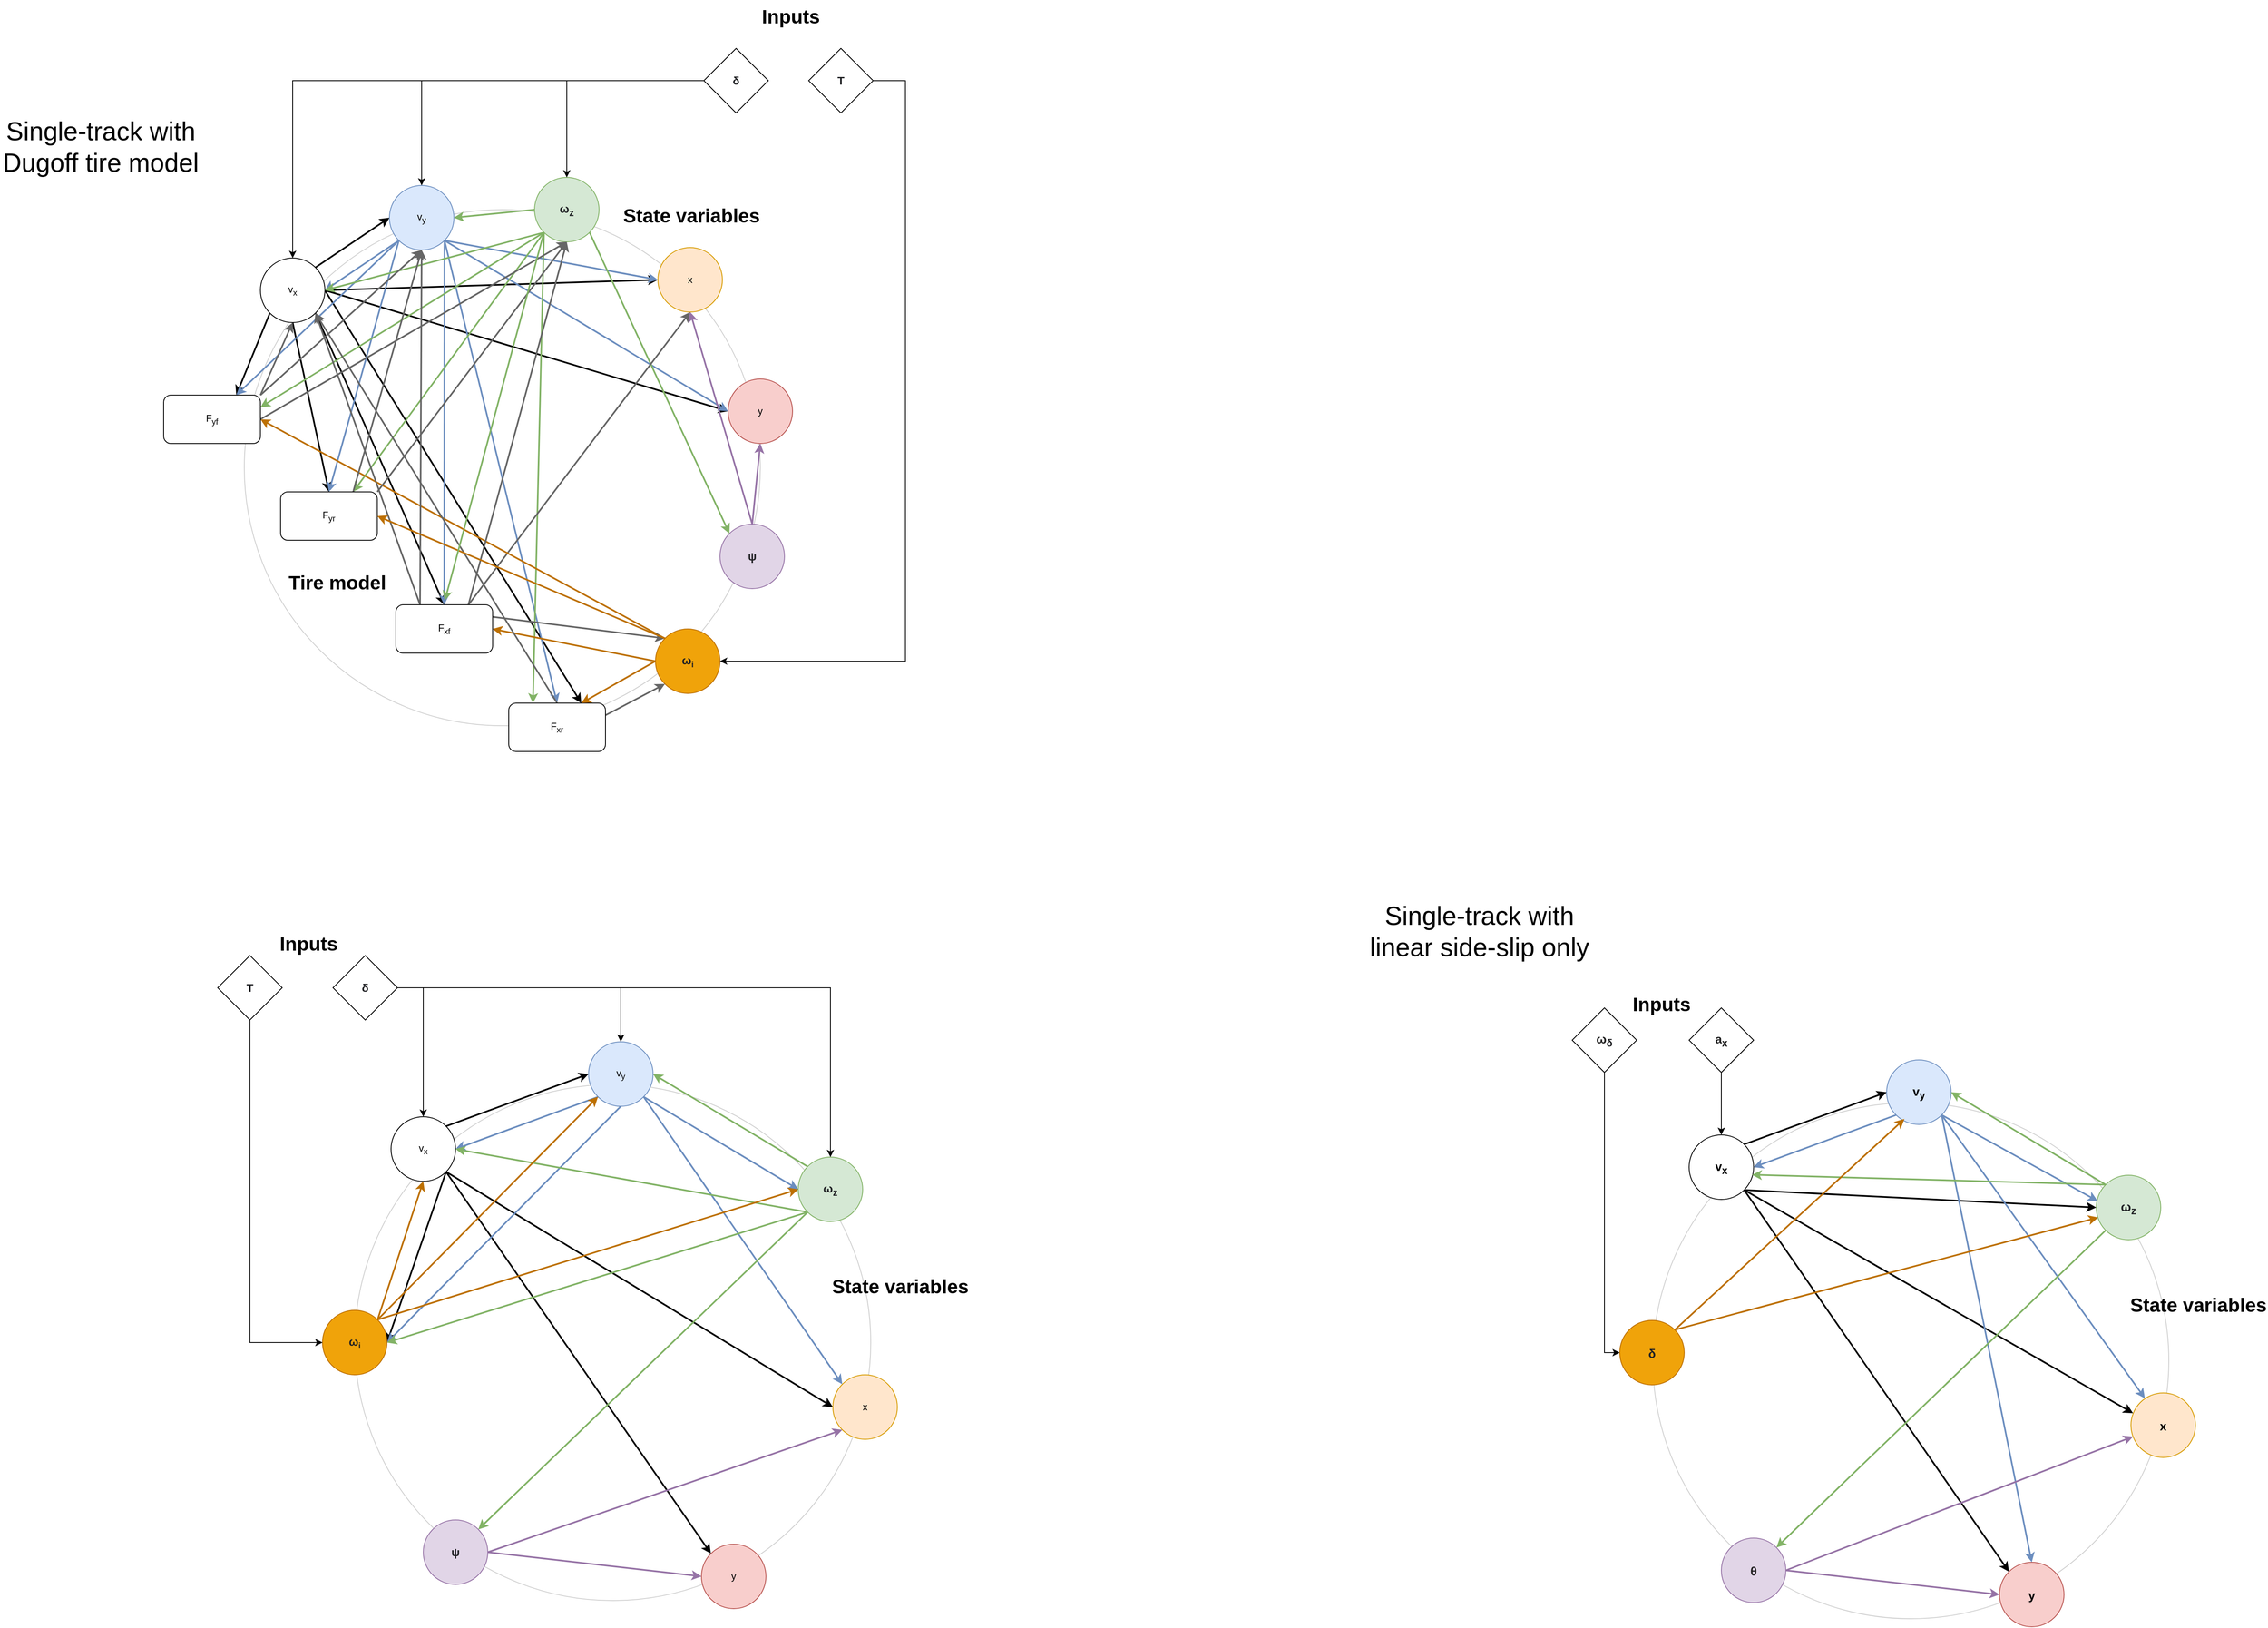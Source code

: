 <mxfile version="24.7.16">
  <diagram name="Page-1" id="SmEjt208AcDkstMQmcB7">
    <mxGraphModel dx="1517" dy="367" grid="1" gridSize="10" guides="1" tooltips="1" connect="1" arrows="1" fold="1" page="1" pageScale="1" pageWidth="850" pageHeight="1100" background="none" math="0" shadow="0">
      <root>
        <mxCell id="0" />
        <mxCell id="1" parent="0" />
        <mxCell id="HytQxSOj0bPGNF87cGjF-27" value="" style="ellipse;whiteSpace=wrap;html=1;aspect=fixed;fillColor=none;fontColor=#333333;strokeColor=#CFCFCF;" parent="1" vertex="1">
          <mxGeometry x="-290" y="1405" width="640" height="640" as="geometry" />
        </mxCell>
        <mxCell id="HytQxSOj0bPGNF87cGjF-8" value="" style="ellipse;whiteSpace=wrap;html=1;aspect=fixed;fillColor=none;fontColor=#333333;strokeColor=#CFCFCF;" parent="1" vertex="1">
          <mxGeometry x="-427" y="320" width="640" height="640" as="geometry" />
        </mxCell>
        <mxCell id="tkGNuH9_Lau4I1jgLS7q-32" style="rounded=0;orthogonalLoop=1;jettySize=auto;html=1;exitX=1;exitY=1;exitDx=0;exitDy=0;entryX=0.5;entryY=0;entryDx=0;entryDy=0;strokeWidth=2;" parent="1" source="tkGNuH9_Lau4I1jgLS7q-1" target="tkGNuH9_Lau4I1jgLS7q-16" edge="1">
          <mxGeometry relative="1" as="geometry" />
        </mxCell>
        <mxCell id="tkGNuH9_Lau4I1jgLS7q-49" style="rounded=0;orthogonalLoop=1;jettySize=auto;html=1;exitX=1;exitY=0.5;exitDx=0;exitDy=0;entryX=0;entryY=0.5;entryDx=0;entryDy=0;strokeWidth=2;" parent="1" source="tkGNuH9_Lau4I1jgLS7q-1" target="tkGNuH9_Lau4I1jgLS7q-5" edge="1">
          <mxGeometry relative="1" as="geometry" />
        </mxCell>
        <mxCell id="tkGNuH9_Lau4I1jgLS7q-50" style="rounded=0;orthogonalLoop=1;jettySize=auto;html=1;exitX=1;exitY=0.5;exitDx=0;exitDy=0;entryX=0;entryY=0.5;entryDx=0;entryDy=0;strokeWidth=2;" parent="1" source="tkGNuH9_Lau4I1jgLS7q-1" target="tkGNuH9_Lau4I1jgLS7q-6" edge="1">
          <mxGeometry relative="1" as="geometry" />
        </mxCell>
        <mxCell id="Su9ZDZ7riIdTWJkM_boM-3" style="rounded=0;orthogonalLoop=1;jettySize=auto;html=1;exitX=1;exitY=0;exitDx=0;exitDy=0;entryX=0;entryY=0.5;entryDx=0;entryDy=0;strokeWidth=2;" parent="1" source="tkGNuH9_Lau4I1jgLS7q-1" target="tkGNuH9_Lau4I1jgLS7q-2" edge="1">
          <mxGeometry relative="1" as="geometry" />
        </mxCell>
        <mxCell id="HytQxSOj0bPGNF87cGjF-17" style="rounded=0;orthogonalLoop=1;jettySize=auto;html=1;exitX=0;exitY=1;exitDx=0;exitDy=0;entryX=0.75;entryY=0;entryDx=0;entryDy=0;strokeWidth=2;" parent="1" source="tkGNuH9_Lau4I1jgLS7q-1" target="tkGNuH9_Lau4I1jgLS7q-19" edge="1">
          <mxGeometry relative="1" as="geometry" />
        </mxCell>
        <mxCell id="HytQxSOj0bPGNF87cGjF-18" style="rounded=0;orthogonalLoop=1;jettySize=auto;html=1;exitX=0.5;exitY=1;exitDx=0;exitDy=0;entryX=0.5;entryY=0;entryDx=0;entryDy=0;strokeWidth=2;" parent="1" source="tkGNuH9_Lau4I1jgLS7q-1" target="tkGNuH9_Lau4I1jgLS7q-17" edge="1">
          <mxGeometry relative="1" as="geometry" />
        </mxCell>
        <mxCell id="HytQxSOj0bPGNF87cGjF-19" style="rounded=0;orthogonalLoop=1;jettySize=auto;html=1;exitX=1;exitY=0.5;exitDx=0;exitDy=0;entryX=0.75;entryY=0;entryDx=0;entryDy=0;strokeWidth=2;" parent="1" source="tkGNuH9_Lau4I1jgLS7q-1" target="tkGNuH9_Lau4I1jgLS7q-18" edge="1">
          <mxGeometry relative="1" as="geometry" />
        </mxCell>
        <mxCell id="tkGNuH9_Lau4I1jgLS7q-1" value="v&lt;sub&gt;x&lt;/sub&gt;" style="ellipse;whiteSpace=wrap;html=1;aspect=fixed;strokeWidth=1;" parent="1" vertex="1">
          <mxGeometry x="-407" y="380" width="80" height="80" as="geometry" />
        </mxCell>
        <mxCell id="tkGNuH9_Lau4I1jgLS7q-33" style="rounded=0;orthogonalLoop=1;jettySize=auto;html=1;exitX=1;exitY=1;exitDx=0;exitDy=0;entryX=0.5;entryY=0;entryDx=0;entryDy=0;strokeColor=#6c8ebf;fillColor=#dae8fc;strokeWidth=2;" parent="1" source="tkGNuH9_Lau4I1jgLS7q-2" target="tkGNuH9_Lau4I1jgLS7q-16" edge="1">
          <mxGeometry relative="1" as="geometry" />
        </mxCell>
        <mxCell id="tkGNuH9_Lau4I1jgLS7q-51" style="rounded=0;orthogonalLoop=1;jettySize=auto;html=1;exitX=1;exitY=1;exitDx=0;exitDy=0;entryX=0;entryY=0.5;entryDx=0;entryDy=0;strokeColor=#6c8ebf;fillColor=#dae8fc;strokeWidth=2;" parent="1" source="tkGNuH9_Lau4I1jgLS7q-2" target="tkGNuH9_Lau4I1jgLS7q-5" edge="1">
          <mxGeometry relative="1" as="geometry" />
        </mxCell>
        <mxCell id="Su9ZDZ7riIdTWJkM_boM-2" style="rounded=0;orthogonalLoop=1;jettySize=auto;html=1;exitX=0;exitY=1;exitDx=0;exitDy=0;entryX=1;entryY=0.5;entryDx=0;entryDy=0;strokeColor=#6c8ebf;fillColor=#dae8fc;strokeWidth=2;" parent="1" source="tkGNuH9_Lau4I1jgLS7q-2" target="tkGNuH9_Lau4I1jgLS7q-1" edge="1">
          <mxGeometry relative="1" as="geometry" />
        </mxCell>
        <mxCell id="HytQxSOj0bPGNF87cGjF-13" style="rounded=0;orthogonalLoop=1;jettySize=auto;html=1;exitX=1;exitY=1;exitDx=0;exitDy=0;fillColor=#dae8fc;strokeColor=#6c8ebf;strokeWidth=2;" parent="1" source="tkGNuH9_Lau4I1jgLS7q-2" edge="1">
          <mxGeometry relative="1" as="geometry">
            <mxPoint x="173" y="570" as="targetPoint" />
          </mxGeometry>
        </mxCell>
        <mxCell id="HytQxSOj0bPGNF87cGjF-20" style="rounded=0;orthogonalLoop=1;jettySize=auto;html=1;exitX=0;exitY=1;exitDx=0;exitDy=0;entryX=0.75;entryY=0;entryDx=0;entryDy=0;fillColor=#dae8fc;strokeColor=#6c8ebf;strokeWidth=2;" parent="1" source="tkGNuH9_Lau4I1jgLS7q-2" target="tkGNuH9_Lau4I1jgLS7q-19" edge="1">
          <mxGeometry relative="1" as="geometry" />
        </mxCell>
        <mxCell id="HytQxSOj0bPGNF87cGjF-21" style="rounded=0;orthogonalLoop=1;jettySize=auto;html=1;exitX=0;exitY=1;exitDx=0;exitDy=0;entryX=0.5;entryY=0;entryDx=0;entryDy=0;fillColor=#dae8fc;strokeColor=#6c8ebf;strokeWidth=2;" parent="1" source="tkGNuH9_Lau4I1jgLS7q-2" target="tkGNuH9_Lau4I1jgLS7q-17" edge="1">
          <mxGeometry relative="1" as="geometry" />
        </mxCell>
        <mxCell id="HytQxSOj0bPGNF87cGjF-22" style="rounded=0;orthogonalLoop=1;jettySize=auto;html=1;exitX=1;exitY=1;exitDx=0;exitDy=0;entryX=0.5;entryY=0;entryDx=0;entryDy=0;fillColor=#dae8fc;strokeColor=#6c8ebf;strokeWidth=2;" parent="1" source="tkGNuH9_Lau4I1jgLS7q-2" target="tkGNuH9_Lau4I1jgLS7q-18" edge="1">
          <mxGeometry relative="1" as="geometry" />
        </mxCell>
        <mxCell id="tkGNuH9_Lau4I1jgLS7q-2" value="v&lt;sub&gt;y&lt;/sub&gt;" style="ellipse;whiteSpace=wrap;html=1;aspect=fixed;fillColor=#dae8fc;strokeColor=#6c8ebf;" parent="1" vertex="1">
          <mxGeometry x="-247" y="290" width="80" height="80" as="geometry" />
        </mxCell>
        <mxCell id="tkGNuH9_Lau4I1jgLS7q-46" style="rounded=0;orthogonalLoop=1;jettySize=auto;html=1;exitX=0;exitY=0.5;exitDx=0;exitDy=0;entryX=1;entryY=0.5;entryDx=0;entryDy=0;fillColor=#d5e8d4;strokeColor=#82b366;strokeWidth=2;" parent="1" source="tkGNuH9_Lau4I1jgLS7q-3" target="tkGNuH9_Lau4I1jgLS7q-2" edge="1">
          <mxGeometry relative="1" as="geometry" />
        </mxCell>
        <mxCell id="tkGNuH9_Lau4I1jgLS7q-47" style="rounded=0;orthogonalLoop=1;jettySize=auto;html=1;exitX=0;exitY=1;exitDx=0;exitDy=0;entryX=1;entryY=0.5;entryDx=0;entryDy=0;fillColor=#d5e8d4;strokeColor=#82b366;strokeWidth=2;" parent="1" source="tkGNuH9_Lau4I1jgLS7q-3" target="tkGNuH9_Lau4I1jgLS7q-1" edge="1">
          <mxGeometry relative="1" as="geometry" />
        </mxCell>
        <mxCell id="Su9ZDZ7riIdTWJkM_boM-9" style="rounded=0;orthogonalLoop=1;jettySize=auto;html=1;exitX=1;exitY=1;exitDx=0;exitDy=0;entryX=0;entryY=0;entryDx=0;entryDy=0;fillColor=#d5e8d4;strokeColor=#82b366;strokeWidth=2;" parent="1" source="tkGNuH9_Lau4I1jgLS7q-3" target="tkGNuH9_Lau4I1jgLS7q-4" edge="1">
          <mxGeometry relative="1" as="geometry" />
        </mxCell>
        <mxCell id="HytQxSOj0bPGNF87cGjF-23" style="rounded=0;orthogonalLoop=1;jettySize=auto;html=1;exitX=0;exitY=1;exitDx=0;exitDy=0;entryX=1;entryY=0.25;entryDx=0;entryDy=0;fillColor=#d5e8d4;strokeColor=#82b366;strokeWidth=2;" parent="1" source="tkGNuH9_Lau4I1jgLS7q-3" target="tkGNuH9_Lau4I1jgLS7q-19" edge="1">
          <mxGeometry relative="1" as="geometry" />
        </mxCell>
        <mxCell id="HytQxSOj0bPGNF87cGjF-24" style="rounded=0;orthogonalLoop=1;jettySize=auto;html=1;exitX=0;exitY=1;exitDx=0;exitDy=0;entryX=0.75;entryY=0;entryDx=0;entryDy=0;fillColor=#d5e8d4;strokeColor=#82b366;strokeWidth=2;" parent="1" source="tkGNuH9_Lau4I1jgLS7q-3" target="tkGNuH9_Lau4I1jgLS7q-17" edge="1">
          <mxGeometry relative="1" as="geometry" />
        </mxCell>
        <mxCell id="HytQxSOj0bPGNF87cGjF-26" style="rounded=0;orthogonalLoop=1;jettySize=auto;html=1;exitX=0;exitY=1;exitDx=0;exitDy=0;entryX=0.25;entryY=0;entryDx=0;entryDy=0;fillColor=#d5e8d4;strokeColor=#82b366;strokeWidth=2;" parent="1" source="tkGNuH9_Lau4I1jgLS7q-3" target="tkGNuH9_Lau4I1jgLS7q-18" edge="1">
          <mxGeometry relative="1" as="geometry" />
        </mxCell>
        <mxCell id="tkGNuH9_Lau4I1jgLS7q-3" value="&lt;b style=&quot;color: rgb(32, 33, 36); font-family: &amp;quot;Google Sans&amp;quot;, arial, sans-serif; font-size: 14px; text-align: left;&quot;&gt;ω&lt;sub&gt;z&lt;/sub&gt;&lt;/b&gt;" style="ellipse;whiteSpace=wrap;html=1;aspect=fixed;fillColor=#d5e8d4;strokeColor=#82b366;labelBackgroundColor=none;" parent="1" vertex="1">
          <mxGeometry x="-67" y="280" width="80" height="80" as="geometry" />
        </mxCell>
        <mxCell id="tkGNuH9_Lau4I1jgLS7q-14" style="rounded=0;orthogonalLoop=1;jettySize=auto;html=1;exitX=0.75;exitY=0;exitDx=0;exitDy=0;entryX=0.5;entryY=1;entryDx=0;entryDy=0;fillColor=#f5f5f5;strokeColor=#666666;strokeWidth=2;" parent="1" source="tkGNuH9_Lau4I1jgLS7q-16" target="tkGNuH9_Lau4I1jgLS7q-5" edge="1">
          <mxGeometry relative="1" as="geometry" />
        </mxCell>
        <mxCell id="tkGNuH9_Lau4I1jgLS7q-15" style="rounded=0;orthogonalLoop=1;jettySize=auto;html=1;exitX=0.5;exitY=0;exitDx=0;exitDy=0;entryX=0.5;entryY=1;entryDx=0;entryDy=0;fillColor=#e1d5e7;strokeColor=#9673a6;strokeWidth=2;" parent="1" source="tkGNuH9_Lau4I1jgLS7q-4" target="tkGNuH9_Lau4I1jgLS7q-6" edge="1">
          <mxGeometry relative="1" as="geometry" />
        </mxCell>
        <mxCell id="HytQxSOj0bPGNF87cGjF-12" style="rounded=0;orthogonalLoop=1;jettySize=auto;html=1;exitX=0.5;exitY=0;exitDx=0;exitDy=0;entryX=0.5;entryY=1;entryDx=0;entryDy=0;fillColor=#e1d5e7;strokeColor=#9673a6;strokeWidth=2;" parent="1" source="tkGNuH9_Lau4I1jgLS7q-4" target="tkGNuH9_Lau4I1jgLS7q-5" edge="1">
          <mxGeometry relative="1" as="geometry" />
        </mxCell>
        <mxCell id="tkGNuH9_Lau4I1jgLS7q-4" value="&lt;b style=&quot;color: rgb(32, 33, 36); font-family: &amp;quot;Google Sans&amp;quot;, arial, sans-serif; font-size: 14px; text-align: left;&quot;&gt;ψ&lt;/b&gt;" style="ellipse;whiteSpace=wrap;html=1;aspect=fixed;fillColor=#e1d5e7;strokeColor=#9673a6;labelBackgroundColor=none;" parent="1" vertex="1">
          <mxGeometry x="163" y="710" width="80" height="80" as="geometry" />
        </mxCell>
        <mxCell id="tkGNuH9_Lau4I1jgLS7q-6" value="y" style="ellipse;whiteSpace=wrap;html=1;aspect=fixed;fillColor=#f8cecc;strokeColor=#b85450;" parent="1" vertex="1">
          <mxGeometry x="173" y="530" width="80" height="80" as="geometry" />
        </mxCell>
        <mxCell id="tkGNuH9_Lau4I1jgLS7q-34" style="rounded=0;orthogonalLoop=1;jettySize=auto;html=1;exitX=0;exitY=0.5;exitDx=0;exitDy=0;entryX=1;entryY=0.5;entryDx=0;entryDy=0;strokeColor=#BD7000;fillColor=#f0a30a;strokeWidth=2;" parent="1" source="tkGNuH9_Lau4I1jgLS7q-7" target="tkGNuH9_Lau4I1jgLS7q-16" edge="1">
          <mxGeometry relative="1" as="geometry" />
        </mxCell>
        <mxCell id="tkGNuH9_Lau4I1jgLS7q-36" style="rounded=0;orthogonalLoop=1;jettySize=auto;html=1;exitX=0;exitY=0;exitDx=0;exitDy=0;entryX=1;entryY=0.5;entryDx=0;entryDy=0;strokeColor=#BD7000;fillColor=#f0a30a;strokeWidth=2;" parent="1" source="tkGNuH9_Lau4I1jgLS7q-7" target="tkGNuH9_Lau4I1jgLS7q-19" edge="1">
          <mxGeometry relative="1" as="geometry" />
        </mxCell>
        <mxCell id="tkGNuH9_Lau4I1jgLS7q-7" value="&lt;b style=&quot;color: rgb(32, 33, 36); font-family: &amp;quot;Google Sans&amp;quot;, arial, sans-serif; font-size: 14px; text-align: left;&quot;&gt;ω&lt;/b&gt;&lt;b style=&quot;color: rgb(32, 33, 36); font-family: &amp;quot;Google Sans&amp;quot;, arial, sans-serif; text-align: left; font-size: 11.667px;&quot;&gt;&lt;sub&gt;i&lt;/sub&gt;&lt;/b&gt;" style="ellipse;whiteSpace=wrap;html=1;aspect=fixed;fillColor=#f0a30a;fontColor=#000000;strokeColor=#BD7000;labelBackgroundColor=none;strokeWidth=1;" parent="1" vertex="1">
          <mxGeometry x="83" y="840" width="80" height="80" as="geometry" />
        </mxCell>
        <mxCell id="tkGNuH9_Lau4I1jgLS7q-11" style="edgeStyle=orthogonalEdgeStyle;rounded=0;orthogonalLoop=1;jettySize=auto;html=1;exitX=0;exitY=0.5;exitDx=0;exitDy=0;entryX=0.5;entryY=0;entryDx=0;entryDy=0;" parent="1" source="tkGNuH9_Lau4I1jgLS7q-8" target="tkGNuH9_Lau4I1jgLS7q-1" edge="1">
          <mxGeometry relative="1" as="geometry" />
        </mxCell>
        <mxCell id="tkGNuH9_Lau4I1jgLS7q-12" style="edgeStyle=orthogonalEdgeStyle;rounded=0;orthogonalLoop=1;jettySize=auto;html=1;exitX=0;exitY=0.5;exitDx=0;exitDy=0;entryX=0.5;entryY=0;entryDx=0;entryDy=0;" parent="1" source="tkGNuH9_Lau4I1jgLS7q-8" target="tkGNuH9_Lau4I1jgLS7q-2" edge="1">
          <mxGeometry relative="1" as="geometry" />
        </mxCell>
        <mxCell id="tkGNuH9_Lau4I1jgLS7q-13" style="edgeStyle=orthogonalEdgeStyle;rounded=0;orthogonalLoop=1;jettySize=auto;html=1;exitX=0;exitY=0.5;exitDx=0;exitDy=0;entryX=0.5;entryY=0;entryDx=0;entryDy=0;" parent="1" source="tkGNuH9_Lau4I1jgLS7q-8" target="tkGNuH9_Lau4I1jgLS7q-3" edge="1">
          <mxGeometry relative="1" as="geometry">
            <Array as="points">
              <mxPoint x="-27" y="160" />
            </Array>
          </mxGeometry>
        </mxCell>
        <mxCell id="tkGNuH9_Lau4I1jgLS7q-8" value="&lt;b style=&quot;forced-color-adjust: none; color: rgb(32, 33, 36); font-family: &amp;quot;Google Sans&amp;quot;, arial, sans-serif; font-size: 14px; font-style: normal; font-variant-ligatures: normal; font-variant-caps: normal; letter-spacing: normal; orphans: 2; text-align: left; text-indent: 0px; text-transform: none; widows: 2; word-spacing: 0px; -webkit-text-stroke-width: 0px; white-space: normal; background-color: rgb(255, 255, 255); text-decoration-thickness: initial; text-decoration-style: initial; text-decoration-color: initial;&quot;&gt;δ&lt;/b&gt;" style="rhombus;whiteSpace=wrap;html=1;" parent="1" vertex="1">
          <mxGeometry x="143" y="120" width="80" height="80" as="geometry" />
        </mxCell>
        <mxCell id="tkGNuH9_Lau4I1jgLS7q-10" style="edgeStyle=orthogonalEdgeStyle;rounded=0;orthogonalLoop=1;jettySize=auto;html=1;exitX=1;exitY=0.5;exitDx=0;exitDy=0;entryX=1;entryY=0.5;entryDx=0;entryDy=0;" parent="1" source="tkGNuH9_Lau4I1jgLS7q-9" target="tkGNuH9_Lau4I1jgLS7q-7" edge="1">
          <mxGeometry relative="1" as="geometry">
            <mxPoint x="283" y="860" as="targetPoint" />
            <Array as="points">
              <mxPoint x="393" y="160" />
              <mxPoint x="393" y="880" />
            </Array>
          </mxGeometry>
        </mxCell>
        <mxCell id="tkGNuH9_Lau4I1jgLS7q-9" value="&lt;b style=&quot;forced-color-adjust: none; color: rgb(32, 33, 36); font-family: &amp;quot;Google Sans&amp;quot;, arial, sans-serif; font-size: 14px; font-style: normal; font-variant-ligatures: normal; font-variant-caps: normal; letter-spacing: normal; orphans: 2; text-align: left; text-indent: 0px; text-transform: none; widows: 2; word-spacing: 0px; -webkit-text-stroke-width: 0px; white-space: normal; background-color: rgb(255, 255, 255); text-decoration-thickness: initial; text-decoration-style: initial; text-decoration-color: initial;&quot;&gt;T&lt;/b&gt;" style="rhombus;whiteSpace=wrap;html=1;" parent="1" vertex="1">
          <mxGeometry x="273" y="120" width="80" height="80" as="geometry" />
        </mxCell>
        <mxCell id="tkGNuH9_Lau4I1jgLS7q-39" style="rounded=0;orthogonalLoop=1;jettySize=auto;html=1;exitX=0.25;exitY=0;exitDx=0;exitDy=0;entryX=1;entryY=1;entryDx=0;entryDy=0;fillColor=#f5f5f5;strokeColor=#666666;strokeWidth=2;" parent="1" source="tkGNuH9_Lau4I1jgLS7q-16" target="tkGNuH9_Lau4I1jgLS7q-1" edge="1">
          <mxGeometry relative="1" as="geometry" />
        </mxCell>
        <mxCell id="Su9ZDZ7riIdTWJkM_boM-4" style="rounded=0;orthogonalLoop=1;jettySize=auto;html=1;exitX=1;exitY=0.25;exitDx=0;exitDy=0;entryX=0;entryY=1;entryDx=0;entryDy=0;fillColor=#f5f5f5;strokeColor=#666666;strokeWidth=2;" parent="1" source="tkGNuH9_Lau4I1jgLS7q-18" target="tkGNuH9_Lau4I1jgLS7q-7" edge="1">
          <mxGeometry relative="1" as="geometry" />
        </mxCell>
        <mxCell id="Su9ZDZ7riIdTWJkM_boM-5" style="rounded=0;orthogonalLoop=1;jettySize=auto;html=1;exitX=1;exitY=0.25;exitDx=0;exitDy=0;entryX=0;entryY=0;entryDx=0;entryDy=0;fillColor=#f5f5f5;strokeColor=#666666;strokeWidth=2;" parent="1" source="tkGNuH9_Lau4I1jgLS7q-16" target="tkGNuH9_Lau4I1jgLS7q-7" edge="1">
          <mxGeometry relative="1" as="geometry" />
        </mxCell>
        <mxCell id="tkGNuH9_Lau4I1jgLS7q-48" style="rounded=0;orthogonalLoop=1;jettySize=auto;html=1;exitX=1;exitY=0;exitDx=0;exitDy=0;entryX=0.5;entryY=1;entryDx=0;entryDy=0;fillColor=#f5f5f5;strokeColor=#666666;strokeWidth=2;" parent="1" source="tkGNuH9_Lau4I1jgLS7q-17" target="tkGNuH9_Lau4I1jgLS7q-3" edge="1">
          <mxGeometry relative="1" as="geometry" />
        </mxCell>
        <mxCell id="tkGNuH9_Lau4I1jgLS7q-40" style="rounded=0;orthogonalLoop=1;jettySize=auto;html=1;exitX=0.5;exitY=0;exitDx=0;exitDy=0;entryX=1;entryY=1;entryDx=0;entryDy=0;fillColor=#f5f5f5;strokeColor=#666666;strokeWidth=2;" parent="1" source="tkGNuH9_Lau4I1jgLS7q-18" target="tkGNuH9_Lau4I1jgLS7q-1" edge="1">
          <mxGeometry relative="1" as="geometry" />
        </mxCell>
        <mxCell id="tkGNuH9_Lau4I1jgLS7q-43" style="rounded=0;orthogonalLoop=1;jettySize=auto;html=1;exitX=1;exitY=0;exitDx=0;exitDy=0;entryX=0.5;entryY=1;entryDx=0;entryDy=0;fillColor=#f5f5f5;strokeColor=#666666;strokeWidth=2;" parent="1" source="tkGNuH9_Lau4I1jgLS7q-19" target="tkGNuH9_Lau4I1jgLS7q-2" edge="1">
          <mxGeometry relative="1" as="geometry" />
        </mxCell>
        <mxCell id="tkGNuH9_Lau4I1jgLS7q-18" value="F&lt;sub&gt;xr&lt;/sub&gt;" style="rounded=1;whiteSpace=wrap;html=1;" parent="1" vertex="1">
          <mxGeometry x="-99" y="932" width="120" height="60" as="geometry" />
        </mxCell>
        <mxCell id="tkGNuH9_Lau4I1jgLS7q-41" style="rounded=0;orthogonalLoop=1;jettySize=auto;html=1;exitX=1;exitY=0;exitDx=0;exitDy=0;entryX=0.5;entryY=1;entryDx=0;entryDy=0;fillColor=#f5f5f5;strokeColor=#666666;strokeWidth=2;" parent="1" source="tkGNuH9_Lau4I1jgLS7q-19" target="tkGNuH9_Lau4I1jgLS7q-1" edge="1">
          <mxGeometry relative="1" as="geometry" />
        </mxCell>
        <mxCell id="tkGNuH9_Lau4I1jgLS7q-44" style="rounded=0;orthogonalLoop=1;jettySize=auto;html=1;exitX=0.75;exitY=0;exitDx=0;exitDy=0;entryX=0.5;entryY=1;entryDx=0;entryDy=0;fillColor=#f5f5f5;strokeColor=#666666;strokeWidth=2;" parent="1" source="tkGNuH9_Lau4I1jgLS7q-17" target="tkGNuH9_Lau4I1jgLS7q-2" edge="1">
          <mxGeometry relative="1" as="geometry" />
        </mxCell>
        <mxCell id="tkGNuH9_Lau4I1jgLS7q-35" style="rounded=0;orthogonalLoop=1;jettySize=auto;html=1;exitX=0;exitY=0.5;exitDx=0;exitDy=0;entryX=0.75;entryY=0;entryDx=0;entryDy=0;strokeColor=#BD7000;fillColor=#f0a30a;strokeWidth=2;" parent="1" source="tkGNuH9_Lau4I1jgLS7q-7" target="tkGNuH9_Lau4I1jgLS7q-18" edge="1">
          <mxGeometry relative="1" as="geometry">
            <mxPoint x="113" y="280" as="sourcePoint" />
            <mxPoint x="573" y="-245" as="targetPoint" />
          </mxGeometry>
        </mxCell>
        <mxCell id="Su9ZDZ7riIdTWJkM_boM-6" value="&lt;h1 style=&quot;margin-top: 0px;&quot;&gt;Inputs&lt;/h1&gt;" style="text;html=1;whiteSpace=wrap;overflow=hidden;rounded=0;" parent="1" vertex="1">
          <mxGeometry x="213" y="60" width="90" height="40" as="geometry" />
        </mxCell>
        <mxCell id="Su9ZDZ7riIdTWJkM_boM-7" value="&lt;h1 style=&quot;margin-top: 0px;&quot;&gt;State variables&lt;/h1&gt;" style="text;html=1;whiteSpace=wrap;overflow=hidden;rounded=0;" parent="1" vertex="1">
          <mxGeometry x="41" y="307" width="172" height="40" as="geometry" />
        </mxCell>
        <mxCell id="Su9ZDZ7riIdTWJkM_boM-8" value="&lt;h1 style=&quot;margin-top: 0px;&quot;&gt;Tire model&lt;/h1&gt;" style="text;html=1;whiteSpace=wrap;overflow=hidden;rounded=0;strokeWidth=2;" parent="1" vertex="1">
          <mxGeometry x="-374" y="762" width="135" height="40" as="geometry" />
        </mxCell>
        <mxCell id="HytQxSOj0bPGNF87cGjF-15" style="rounded=0;orthogonalLoop=1;jettySize=auto;html=1;exitX=0.75;exitY=0;exitDx=0;exitDy=0;entryX=0.5;entryY=1;entryDx=0;entryDy=0;fillColor=#f5f5f5;strokeColor=#666666;strokeWidth=2;" parent="1" source="tkGNuH9_Lau4I1jgLS7q-16" target="tkGNuH9_Lau4I1jgLS7q-3" edge="1">
          <mxGeometry relative="1" as="geometry" />
        </mxCell>
        <mxCell id="HytQxSOj0bPGNF87cGjF-16" style="rounded=0;orthogonalLoop=1;jettySize=auto;html=1;exitX=0.25;exitY=0;exitDx=0;exitDy=0;entryX=0.5;entryY=1;entryDx=0;entryDy=0;fillColor=#f5f5f5;strokeColor=#666666;strokeWidth=2;" parent="1" source="tkGNuH9_Lau4I1jgLS7q-16" target="tkGNuH9_Lau4I1jgLS7q-2" edge="1">
          <mxGeometry relative="1" as="geometry" />
        </mxCell>
        <mxCell id="tkGNuH9_Lau4I1jgLS7q-16" value="F&lt;sub&gt;xf&lt;/sub&gt;" style="rounded=1;whiteSpace=wrap;html=1;strokeWidth=1;" parent="1" vertex="1">
          <mxGeometry x="-239" y="810" width="120" height="60" as="geometry" />
        </mxCell>
        <mxCell id="HytQxSOj0bPGNF87cGjF-14" style="rounded=0;orthogonalLoop=1;jettySize=auto;html=1;exitX=1;exitY=0.5;exitDx=0;exitDy=0;entryX=0.5;entryY=1;entryDx=0;entryDy=0;fillColor=#f5f5f5;strokeColor=#666666;strokeWidth=2;" parent="1" source="tkGNuH9_Lau4I1jgLS7q-19" target="tkGNuH9_Lau4I1jgLS7q-3" edge="1">
          <mxGeometry relative="1" as="geometry" />
        </mxCell>
        <mxCell id="tkGNuH9_Lau4I1jgLS7q-19" value="F&lt;sub&gt;yf&lt;/sub&gt;" style="rounded=1;whiteSpace=wrap;html=1;" parent="1" vertex="1">
          <mxGeometry x="-527" y="550" width="120" height="60" as="geometry" />
        </mxCell>
        <mxCell id="tkGNuH9_Lau4I1jgLS7q-17" value="F&lt;sub&gt;yr&lt;/sub&gt;" style="rounded=1;whiteSpace=wrap;html=1;strokeWidth=1;" parent="1" vertex="1">
          <mxGeometry x="-382" y="670" width="120" height="60" as="geometry" />
        </mxCell>
        <mxCell id="HytQxSOj0bPGNF87cGjF-9" value="" style="rounded=0;orthogonalLoop=1;jettySize=auto;html=1;exitX=0;exitY=0;exitDx=0;exitDy=0;entryX=1;entryY=0.5;entryDx=0;entryDy=0;strokeColor=#BD7000;fillColor=#f0a30a;strokeWidth=2;" parent="1" source="tkGNuH9_Lau4I1jgLS7q-7" target="tkGNuH9_Lau4I1jgLS7q-17" edge="1">
          <mxGeometry relative="1" as="geometry">
            <mxPoint x="191" y="862" as="sourcePoint" />
            <mxPoint x="-467" y="560" as="targetPoint" />
          </mxGeometry>
        </mxCell>
        <mxCell id="HytQxSOj0bPGNF87cGjF-10" value="" style="rounded=0;orthogonalLoop=1;jettySize=auto;html=1;exitX=1;exitY=0;exitDx=0;exitDy=0;entryX=0.5;entryY=0;entryDx=0;entryDy=0;strokeColor=#BD7000;fillColor=#f0a30a;strokeWidth=2;" parent="1" source="HytQxSOj0bPGNF87cGjF-8" target="tkGNuH9_Lau4I1jgLS7q-5" edge="1">
          <mxGeometry relative="1" as="geometry">
            <mxPoint x="119" y="414" as="sourcePoint" />
            <mxPoint x="-467" y="560" as="targetPoint" />
          </mxGeometry>
        </mxCell>
        <mxCell id="tkGNuH9_Lau4I1jgLS7q-5" value="x" style="ellipse;whiteSpace=wrap;html=1;aspect=fixed;fillColor=#ffe6cc;strokeColor=#d79b00;strokeWidth=1;" parent="1" vertex="1">
          <mxGeometry x="86" y="367" width="80" height="80" as="geometry" />
        </mxCell>
        <mxCell id="HytQxSOj0bPGNF87cGjF-25" style="rounded=0;orthogonalLoop=1;jettySize=auto;html=1;exitX=0;exitY=1;exitDx=0;exitDy=0;entryX=0.506;entryY=-0.087;entryDx=0;entryDy=0;entryPerimeter=0;fillColor=#d5e8d4;strokeColor=#82b366;strokeWidth=2;" parent="1" source="tkGNuH9_Lau4I1jgLS7q-3" target="tkGNuH9_Lau4I1jgLS7q-16" edge="1">
          <mxGeometry relative="1" as="geometry" />
        </mxCell>
        <mxCell id="HytQxSOj0bPGNF87cGjF-29" style="rounded=0;orthogonalLoop=1;jettySize=auto;html=1;exitX=1;exitY=1;exitDx=0;exitDy=0;entryX=0;entryY=0.5;entryDx=0;entryDy=0;strokeWidth=2;" parent="1" source="HytQxSOj0bPGNF87cGjF-35" target="HytQxSOj0bPGNF87cGjF-87" edge="1">
          <mxGeometry relative="1" as="geometry" />
        </mxCell>
        <mxCell id="HytQxSOj0bPGNF87cGjF-30" style="rounded=0;orthogonalLoop=1;jettySize=auto;html=1;exitX=1;exitY=1;exitDx=0;exitDy=0;entryX=0;entryY=0;entryDx=0;entryDy=0;strokeWidth=2;" parent="1" source="HytQxSOj0bPGNF87cGjF-35" target="HytQxSOj0bPGNF87cGjF-55" edge="1">
          <mxGeometry relative="1" as="geometry" />
        </mxCell>
        <mxCell id="HytQxSOj0bPGNF87cGjF-31" style="rounded=0;orthogonalLoop=1;jettySize=auto;html=1;exitX=1;exitY=0;exitDx=0;exitDy=0;entryX=0;entryY=0.5;entryDx=0;entryDy=0;strokeWidth=2;" parent="1" source="HytQxSOj0bPGNF87cGjF-35" target="HytQxSOj0bPGNF87cGjF-43" edge="1">
          <mxGeometry relative="1" as="geometry" />
        </mxCell>
        <mxCell id="cxgniqTWcSj1p9FiLL2I-1" style="rounded=0;orthogonalLoop=1;jettySize=auto;html=1;exitX=1;exitY=1;exitDx=0;exitDy=0;entryX=1;entryY=0.5;entryDx=0;entryDy=0;strokeWidth=2;" parent="1" source="HytQxSOj0bPGNF87cGjF-35" target="HytQxSOj0bPGNF87cGjF-58" edge="1">
          <mxGeometry relative="1" as="geometry" />
        </mxCell>
        <mxCell id="HytQxSOj0bPGNF87cGjF-35" value="v&lt;sub&gt;x&lt;/sub&gt;" style="ellipse;whiteSpace=wrap;html=1;aspect=fixed;" parent="1" vertex="1">
          <mxGeometry x="-245" y="1445" width="80" height="80" as="geometry" />
        </mxCell>
        <mxCell id="HytQxSOj0bPGNF87cGjF-37" style="rounded=0;orthogonalLoop=1;jettySize=auto;html=1;exitX=1;exitY=1;exitDx=0;exitDy=0;entryX=0;entryY=0;entryDx=0;entryDy=0;strokeColor=#6c8ebf;fillColor=#dae8fc;strokeWidth=2;" parent="1" source="HytQxSOj0bPGNF87cGjF-43" target="HytQxSOj0bPGNF87cGjF-87" edge="1">
          <mxGeometry relative="1" as="geometry" />
        </mxCell>
        <mxCell id="HytQxSOj0bPGNF87cGjF-38" style="rounded=0;orthogonalLoop=1;jettySize=auto;html=1;exitX=0;exitY=1;exitDx=0;exitDy=0;entryX=1;entryY=0.5;entryDx=0;entryDy=0;strokeColor=#6c8ebf;fillColor=#dae8fc;strokeWidth=2;" parent="1" source="HytQxSOj0bPGNF87cGjF-43" target="HytQxSOj0bPGNF87cGjF-35" edge="1">
          <mxGeometry relative="1" as="geometry" />
        </mxCell>
        <mxCell id="HytQxSOj0bPGNF87cGjF-39" style="rounded=0;orthogonalLoop=1;jettySize=auto;html=1;exitX=1;exitY=1;exitDx=0;exitDy=0;fillColor=#dae8fc;strokeColor=#6c8ebf;entryX=0;entryY=0.5;entryDx=0;entryDy=0;strokeWidth=2;" parent="1" source="HytQxSOj0bPGNF87cGjF-43" target="HytQxSOj0bPGNF87cGjF-50" edge="1">
          <mxGeometry relative="1" as="geometry">
            <mxPoint x="310" y="1655" as="targetPoint" />
          </mxGeometry>
        </mxCell>
        <mxCell id="cxgniqTWcSj1p9FiLL2I-2" style="rounded=0;orthogonalLoop=1;jettySize=auto;html=1;exitX=0.5;exitY=1;exitDx=0;exitDy=0;entryX=1;entryY=0.5;entryDx=0;entryDy=0;fillColor=#dae8fc;strokeColor=#6c8ebf;strokeWidth=2;" parent="1" source="HytQxSOj0bPGNF87cGjF-43" target="HytQxSOj0bPGNF87cGjF-58" edge="1">
          <mxGeometry relative="1" as="geometry" />
        </mxCell>
        <mxCell id="HytQxSOj0bPGNF87cGjF-43" value="v&lt;sub&gt;y&lt;/sub&gt;" style="ellipse;whiteSpace=wrap;html=1;aspect=fixed;fillColor=#dae8fc;strokeColor=#6c8ebf;" parent="1" vertex="1">
          <mxGeometry y="1352" width="80" height="80" as="geometry" />
        </mxCell>
        <mxCell id="HytQxSOj0bPGNF87cGjF-44" style="rounded=0;orthogonalLoop=1;jettySize=auto;html=1;exitX=0;exitY=0;exitDx=0;exitDy=0;fillColor=#d5e8d4;strokeColor=#82b366;strokeWidth=2;" parent="1" source="HytQxSOj0bPGNF87cGjF-50" edge="1">
          <mxGeometry relative="1" as="geometry">
            <mxPoint x="80" y="1392" as="targetPoint" />
          </mxGeometry>
        </mxCell>
        <mxCell id="HytQxSOj0bPGNF87cGjF-45" style="rounded=0;orthogonalLoop=1;jettySize=auto;html=1;exitX=0;exitY=1;exitDx=0;exitDy=0;entryX=1;entryY=0.5;entryDx=0;entryDy=0;fillColor=#d5e8d4;strokeColor=#82b366;strokeWidth=2;" parent="1" source="HytQxSOj0bPGNF87cGjF-50" target="HytQxSOj0bPGNF87cGjF-35" edge="1">
          <mxGeometry relative="1" as="geometry" />
        </mxCell>
        <mxCell id="HytQxSOj0bPGNF87cGjF-46" style="rounded=0;orthogonalLoop=1;jettySize=auto;html=1;exitX=0;exitY=1;exitDx=0;exitDy=0;entryX=1;entryY=0;entryDx=0;entryDy=0;fillColor=#d5e8d4;strokeColor=#82b366;strokeWidth=2;" parent="1" source="HytQxSOj0bPGNF87cGjF-50" target="HytQxSOj0bPGNF87cGjF-54" edge="1">
          <mxGeometry relative="1" as="geometry" />
        </mxCell>
        <mxCell id="cxgniqTWcSj1p9FiLL2I-3" style="rounded=0;orthogonalLoop=1;jettySize=auto;html=1;exitX=0;exitY=1;exitDx=0;exitDy=0;entryX=1;entryY=0.5;entryDx=0;entryDy=0;fillColor=#d5e8d4;strokeColor=#82b366;strokeWidth=2;" parent="1" source="HytQxSOj0bPGNF87cGjF-50" target="HytQxSOj0bPGNF87cGjF-58" edge="1">
          <mxGeometry relative="1" as="geometry" />
        </mxCell>
        <mxCell id="HytQxSOj0bPGNF87cGjF-50" value="&lt;b style=&quot;color: rgb(32, 33, 36); font-family: &amp;quot;Google Sans&amp;quot;, arial, sans-serif; font-size: 14px; text-align: left;&quot;&gt;ω&lt;sub&gt;z&lt;/sub&gt;&lt;/b&gt;" style="ellipse;whiteSpace=wrap;html=1;aspect=fixed;fillColor=#d5e8d4;strokeColor=#82b366;labelBackgroundColor=none;" parent="1" vertex="1">
          <mxGeometry x="260" y="1495" width="80" height="80" as="geometry" />
        </mxCell>
        <mxCell id="HytQxSOj0bPGNF87cGjF-52" style="rounded=0;orthogonalLoop=1;jettySize=auto;html=1;exitX=1;exitY=0.5;exitDx=0;exitDy=0;entryX=0;entryY=0.5;entryDx=0;entryDy=0;fillColor=#e1d5e7;strokeColor=#9673a6;strokeWidth=2;" parent="1" source="HytQxSOj0bPGNF87cGjF-54" target="HytQxSOj0bPGNF87cGjF-55" edge="1">
          <mxGeometry relative="1" as="geometry" />
        </mxCell>
        <mxCell id="HytQxSOj0bPGNF87cGjF-53" style="rounded=0;orthogonalLoop=1;jettySize=auto;html=1;exitX=1;exitY=0.5;exitDx=0;exitDy=0;entryX=0;entryY=1;entryDx=0;entryDy=0;fillColor=#e1d5e7;strokeColor=#9673a6;strokeWidth=2;" parent="1" source="HytQxSOj0bPGNF87cGjF-54" target="HytQxSOj0bPGNF87cGjF-87" edge="1">
          <mxGeometry relative="1" as="geometry" />
        </mxCell>
        <mxCell id="HytQxSOj0bPGNF87cGjF-54" value="&lt;b style=&quot;color: rgb(32, 33, 36); font-family: &amp;quot;Google Sans&amp;quot;, arial, sans-serif; font-size: 14px; text-align: left;&quot;&gt;ψ&lt;/b&gt;" style="ellipse;whiteSpace=wrap;html=1;aspect=fixed;fillColor=#e1d5e7;strokeColor=#9673a6;labelBackgroundColor=none;" parent="1" vertex="1">
          <mxGeometry x="-205" y="1945" width="80" height="80" as="geometry" />
        </mxCell>
        <mxCell id="HytQxSOj0bPGNF87cGjF-55" value="y" style="ellipse;whiteSpace=wrap;html=1;aspect=fixed;fillColor=#f8cecc;strokeColor=#b85450;" parent="1" vertex="1">
          <mxGeometry x="140" y="1975" width="80" height="80" as="geometry" />
        </mxCell>
        <mxCell id="cxgniqTWcSj1p9FiLL2I-4" style="rounded=0;orthogonalLoop=1;jettySize=auto;html=1;exitX=1;exitY=0;exitDx=0;exitDy=0;entryX=0.5;entryY=1;entryDx=0;entryDy=0;fillColor=#f0a30a;strokeColor=#BD7000;strokeWidth=2;" parent="1" source="HytQxSOj0bPGNF87cGjF-58" target="HytQxSOj0bPGNF87cGjF-35" edge="1">
          <mxGeometry relative="1" as="geometry" />
        </mxCell>
        <mxCell id="cxgniqTWcSj1p9FiLL2I-5" style="rounded=0;orthogonalLoop=1;jettySize=auto;html=1;exitX=1;exitY=0;exitDx=0;exitDy=0;entryX=0;entryY=1;entryDx=0;entryDy=0;fillColor=#f0a30a;strokeColor=#BD7000;strokeWidth=2;" parent="1" source="HytQxSOj0bPGNF87cGjF-58" target="HytQxSOj0bPGNF87cGjF-43" edge="1">
          <mxGeometry relative="1" as="geometry" />
        </mxCell>
        <mxCell id="cxgniqTWcSj1p9FiLL2I-6" style="rounded=0;orthogonalLoop=1;jettySize=auto;html=1;exitX=1;exitY=0;exitDx=0;exitDy=0;entryX=0;entryY=0.5;entryDx=0;entryDy=0;fillColor=#f0a30a;strokeColor=#BD7000;strokeWidth=2;" parent="1" source="HytQxSOj0bPGNF87cGjF-58" target="HytQxSOj0bPGNF87cGjF-50" edge="1">
          <mxGeometry relative="1" as="geometry" />
        </mxCell>
        <mxCell id="HytQxSOj0bPGNF87cGjF-58" value="&lt;b style=&quot;color: rgb(32, 33, 36); font-family: &amp;quot;Google Sans&amp;quot;, arial, sans-serif; font-size: 14px; text-align: left;&quot;&gt;ω&lt;/b&gt;&lt;b style=&quot;color: rgb(32, 33, 36); font-family: &amp;quot;Google Sans&amp;quot;, arial, sans-serif; text-align: left; font-size: 11.667px;&quot;&gt;&lt;sub&gt;i&lt;/sub&gt;&lt;/b&gt;" style="ellipse;whiteSpace=wrap;html=1;aspect=fixed;fillColor=#f0a30a;fontColor=#000000;strokeColor=#BD7000;labelBackgroundColor=none;" parent="1" vertex="1">
          <mxGeometry x="-330" y="1685" width="80" height="80" as="geometry" />
        </mxCell>
        <mxCell id="HytQxSOj0bPGNF87cGjF-59" style="edgeStyle=orthogonalEdgeStyle;rounded=0;orthogonalLoop=1;jettySize=auto;html=1;exitX=1;exitY=0.5;exitDx=0;exitDy=0;entryX=0.5;entryY=0;entryDx=0;entryDy=0;" parent="1" source="HytQxSOj0bPGNF87cGjF-62" target="HytQxSOj0bPGNF87cGjF-35" edge="1">
          <mxGeometry relative="1" as="geometry">
            <Array as="points">
              <mxPoint x="-205" y="1285" />
            </Array>
          </mxGeometry>
        </mxCell>
        <mxCell id="HytQxSOj0bPGNF87cGjF-60" style="edgeStyle=orthogonalEdgeStyle;rounded=0;orthogonalLoop=1;jettySize=auto;html=1;exitX=1;exitY=0.5;exitDx=0;exitDy=0;entryX=0.5;entryY=0;entryDx=0;entryDy=0;" parent="1" source="HytQxSOj0bPGNF87cGjF-62" target="HytQxSOj0bPGNF87cGjF-43" edge="1">
          <mxGeometry relative="1" as="geometry">
            <Array as="points">
              <mxPoint x="40" y="1285" />
            </Array>
          </mxGeometry>
        </mxCell>
        <mxCell id="HytQxSOj0bPGNF87cGjF-61" style="edgeStyle=orthogonalEdgeStyle;rounded=0;orthogonalLoop=1;jettySize=auto;html=1;exitX=1;exitY=0.5;exitDx=0;exitDy=0;entryX=0.5;entryY=0;entryDx=0;entryDy=0;" parent="1" source="HytQxSOj0bPGNF87cGjF-62" target="HytQxSOj0bPGNF87cGjF-50" edge="1">
          <mxGeometry relative="1" as="geometry">
            <Array as="points">
              <mxPoint x="300" y="1285" />
            </Array>
          </mxGeometry>
        </mxCell>
        <mxCell id="HytQxSOj0bPGNF87cGjF-62" value="&lt;b style=&quot;forced-color-adjust: none; color: rgb(32, 33, 36); font-family: &amp;quot;Google Sans&amp;quot;, arial, sans-serif; font-size: 14px; font-style: normal; font-variant-ligatures: normal; font-variant-caps: normal; letter-spacing: normal; orphans: 2; text-align: left; text-indent: 0px; text-transform: none; widows: 2; word-spacing: 0px; -webkit-text-stroke-width: 0px; white-space: normal; background-color: rgb(255, 255, 255); text-decoration-thickness: initial; text-decoration-style: initial; text-decoration-color: initial;&quot;&gt;δ&lt;/b&gt;" style="rhombus;whiteSpace=wrap;html=1;" parent="1" vertex="1">
          <mxGeometry x="-317" y="1245" width="80" height="80" as="geometry" />
        </mxCell>
        <mxCell id="HytQxSOj0bPGNF87cGjF-63" style="edgeStyle=orthogonalEdgeStyle;rounded=0;orthogonalLoop=1;jettySize=auto;html=1;exitX=0.5;exitY=1;exitDx=0;exitDy=0;entryX=0;entryY=0.5;entryDx=0;entryDy=0;" parent="1" source="HytQxSOj0bPGNF87cGjF-64" target="HytQxSOj0bPGNF87cGjF-58" edge="1">
          <mxGeometry relative="1" as="geometry">
            <mxPoint x="420" y="1945" as="targetPoint" />
            <Array as="points">
              <mxPoint x="-420" y="1725" />
            </Array>
          </mxGeometry>
        </mxCell>
        <mxCell id="HytQxSOj0bPGNF87cGjF-64" value="&lt;b style=&quot;forced-color-adjust: none; color: rgb(32, 33, 36); font-family: &amp;quot;Google Sans&amp;quot;, arial, sans-serif; font-size: 14px; font-style: normal; font-variant-ligatures: normal; font-variant-caps: normal; letter-spacing: normal; orphans: 2; text-align: left; text-indent: 0px; text-transform: none; widows: 2; word-spacing: 0px; -webkit-text-stroke-width: 0px; white-space: normal; background-color: rgb(255, 255, 255); text-decoration-thickness: initial; text-decoration-style: initial; text-decoration-color: initial;&quot;&gt;T&lt;/b&gt;" style="rhombus;whiteSpace=wrap;html=1;" parent="1" vertex="1">
          <mxGeometry x="-460" y="1245" width="80" height="80" as="geometry" />
        </mxCell>
        <mxCell id="HytQxSOj0bPGNF87cGjF-75" value="&lt;h1 style=&quot;margin-top: 0px;&quot;&gt;Inputs&lt;/h1&gt;" style="text;html=1;whiteSpace=wrap;overflow=hidden;rounded=0;" parent="1" vertex="1">
          <mxGeometry x="-385" y="1210" width="90" height="40" as="geometry" />
        </mxCell>
        <mxCell id="HytQxSOj0bPGNF87cGjF-76" value="&lt;h1 style=&quot;margin-top: 0px;&quot;&gt;State variables&lt;/h1&gt;" style="text;html=1;whiteSpace=wrap;overflow=hidden;rounded=0;" parent="1" vertex="1">
          <mxGeometry x="300" y="1635" width="172" height="40" as="geometry" />
        </mxCell>
        <mxCell id="HytQxSOj0bPGNF87cGjF-87" value="x" style="ellipse;whiteSpace=wrap;html=1;aspect=fixed;fillColor=#ffe6cc;strokeColor=#d79b00;" parent="1" vertex="1">
          <mxGeometry x="303" y="1765" width="80" height="80" as="geometry" />
        </mxCell>
        <mxCell id="dU2SeWAsAiZj3cMTSol1-1" value="" style="ellipse;whiteSpace=wrap;html=1;aspect=fixed;fillColor=none;fontColor=#333333;strokeColor=#CFCFCF;" vertex="1" parent="1">
          <mxGeometry x="1320" y="1427.5" width="640" height="640" as="geometry" />
        </mxCell>
        <mxCell id="dU2SeWAsAiZj3cMTSol1-2" style="rounded=0;orthogonalLoop=1;jettySize=auto;html=1;exitX=1;exitY=1;exitDx=0;exitDy=0;entryX=0.033;entryY=0.314;entryDx=0;entryDy=0;strokeWidth=2;entryPerimeter=0;" edge="1" parent="1" source="dU2SeWAsAiZj3cMTSol1-6" target="dU2SeWAsAiZj3cMTSol1-33">
          <mxGeometry relative="1" as="geometry" />
        </mxCell>
        <mxCell id="dU2SeWAsAiZj3cMTSol1-3" style="rounded=0;orthogonalLoop=1;jettySize=auto;html=1;exitX=1;exitY=1;exitDx=0;exitDy=0;entryX=0;entryY=0;entryDx=0;entryDy=0;strokeWidth=2;" edge="1" parent="1" source="dU2SeWAsAiZj3cMTSol1-6" target="dU2SeWAsAiZj3cMTSol1-20">
          <mxGeometry relative="1" as="geometry" />
        </mxCell>
        <mxCell id="dU2SeWAsAiZj3cMTSol1-4" style="rounded=0;orthogonalLoop=1;jettySize=auto;html=1;exitX=1;exitY=0;exitDx=0;exitDy=0;entryX=0;entryY=0.5;entryDx=0;entryDy=0;strokeWidth=2;" edge="1" parent="1" source="dU2SeWAsAiZj3cMTSol1-6" target="dU2SeWAsAiZj3cMTSol1-11">
          <mxGeometry relative="1" as="geometry" />
        </mxCell>
        <mxCell id="dU2SeWAsAiZj3cMTSol1-41" style="rounded=0;orthogonalLoop=1;jettySize=auto;html=1;exitX=1;exitY=1;exitDx=0;exitDy=0;entryX=0;entryY=0.5;entryDx=0;entryDy=0;strokeWidth=2;" edge="1" parent="1" source="dU2SeWAsAiZj3cMTSol1-6" target="dU2SeWAsAiZj3cMTSol1-16">
          <mxGeometry relative="1" as="geometry" />
        </mxCell>
        <mxCell id="dU2SeWAsAiZj3cMTSol1-6" value="&lt;font style=&quot;font-size: 15px;&quot;&gt;v&lt;sub&gt;x&lt;/sub&gt;&lt;/font&gt;" style="ellipse;whiteSpace=wrap;html=1;aspect=fixed;fontStyle=1" vertex="1" parent="1">
          <mxGeometry x="1365" y="1467.5" width="80" height="80" as="geometry" />
        </mxCell>
        <mxCell id="dU2SeWAsAiZj3cMTSol1-7" style="rounded=0;orthogonalLoop=1;jettySize=auto;html=1;exitX=1;exitY=1;exitDx=0;exitDy=0;entryX=0.216;entryY=0.083;entryDx=0;entryDy=0;strokeColor=#6c8ebf;fillColor=#dae8fc;strokeWidth=2;entryPerimeter=0;" edge="1" parent="1" source="dU2SeWAsAiZj3cMTSol1-11" target="dU2SeWAsAiZj3cMTSol1-33">
          <mxGeometry relative="1" as="geometry" />
        </mxCell>
        <mxCell id="dU2SeWAsAiZj3cMTSol1-8" style="rounded=0;orthogonalLoop=1;jettySize=auto;html=1;exitX=0;exitY=1;exitDx=0;exitDy=0;entryX=1;entryY=0.5;entryDx=0;entryDy=0;strokeColor=#6c8ebf;fillColor=#dae8fc;strokeWidth=2;" edge="1" parent="1" source="dU2SeWAsAiZj3cMTSol1-11" target="dU2SeWAsAiZj3cMTSol1-6">
          <mxGeometry relative="1" as="geometry" />
        </mxCell>
        <mxCell id="dU2SeWAsAiZj3cMTSol1-9" style="rounded=0;orthogonalLoop=1;jettySize=auto;html=1;exitX=1;exitY=1;exitDx=0;exitDy=0;fillColor=#dae8fc;strokeColor=#6c8ebf;entryX=0.021;entryY=0.399;entryDx=0;entryDy=0;strokeWidth=2;entryPerimeter=0;" edge="1" parent="1" source="dU2SeWAsAiZj3cMTSol1-11" target="dU2SeWAsAiZj3cMTSol1-16">
          <mxGeometry relative="1" as="geometry">
            <mxPoint x="1920" y="1677.5" as="targetPoint" />
          </mxGeometry>
        </mxCell>
        <mxCell id="dU2SeWAsAiZj3cMTSol1-10" style="rounded=0;orthogonalLoop=1;jettySize=auto;html=1;exitX=1;exitY=1;exitDx=0;exitDy=0;entryX=0.5;entryY=0;entryDx=0;entryDy=0;fillColor=#dae8fc;strokeColor=#6c8ebf;strokeWidth=2;" edge="1" parent="1" source="dU2SeWAsAiZj3cMTSol1-11" target="dU2SeWAsAiZj3cMTSol1-20">
          <mxGeometry relative="1" as="geometry" />
        </mxCell>
        <mxCell id="dU2SeWAsAiZj3cMTSol1-11" value="&lt;font style=&quot;font-size: 15px;&quot;&gt;v&lt;sub&gt;y&lt;/sub&gt;&lt;/font&gt;" style="ellipse;whiteSpace=wrap;html=1;aspect=fixed;fillColor=#dae8fc;strokeColor=#6c8ebf;fontStyle=1" vertex="1" parent="1">
          <mxGeometry x="1610" y="1374.5" width="80" height="80" as="geometry" />
        </mxCell>
        <mxCell id="dU2SeWAsAiZj3cMTSol1-12" style="rounded=0;orthogonalLoop=1;jettySize=auto;html=1;exitX=0;exitY=0;exitDx=0;exitDy=0;fillColor=#d5e8d4;strokeColor=#82b366;strokeWidth=2;" edge="1" parent="1" source="dU2SeWAsAiZj3cMTSol1-16">
          <mxGeometry relative="1" as="geometry">
            <mxPoint x="1690" y="1414.5" as="targetPoint" />
          </mxGeometry>
        </mxCell>
        <mxCell id="dU2SeWAsAiZj3cMTSol1-13" style="rounded=0;orthogonalLoop=1;jettySize=auto;html=1;exitX=0;exitY=0;exitDx=0;exitDy=0;entryX=0.975;entryY=0.618;entryDx=0;entryDy=0;fillColor=#d5e8d4;strokeColor=#82b366;strokeWidth=2;entryPerimeter=0;" edge="1" parent="1" source="dU2SeWAsAiZj3cMTSol1-16" target="dU2SeWAsAiZj3cMTSol1-6">
          <mxGeometry relative="1" as="geometry" />
        </mxCell>
        <mxCell id="dU2SeWAsAiZj3cMTSol1-14" style="rounded=0;orthogonalLoop=1;jettySize=auto;html=1;exitX=0;exitY=1;exitDx=0;exitDy=0;entryX=1;entryY=0;entryDx=0;entryDy=0;fillColor=#d5e8d4;strokeColor=#82b366;strokeWidth=2;" edge="1" parent="1" source="dU2SeWAsAiZj3cMTSol1-16" target="dU2SeWAsAiZj3cMTSol1-19">
          <mxGeometry relative="1" as="geometry" />
        </mxCell>
        <mxCell id="dU2SeWAsAiZj3cMTSol1-16" value="&lt;span style=&quot;color: rgb(32, 33, 36); font-family: &amp;quot;Google Sans&amp;quot;, arial, sans-serif; font-size: 15px; text-align: left;&quot;&gt;ω&lt;sub style=&quot;&quot;&gt;z&lt;/sub&gt;&lt;/span&gt;" style="ellipse;whiteSpace=wrap;html=1;aspect=fixed;fillColor=#d5e8d4;strokeColor=#82b366;labelBackgroundColor=none;fontStyle=1" vertex="1" parent="1">
          <mxGeometry x="1870" y="1517.5" width="80" height="80" as="geometry" />
        </mxCell>
        <mxCell id="dU2SeWAsAiZj3cMTSol1-17" style="rounded=0;orthogonalLoop=1;jettySize=auto;html=1;exitX=1;exitY=0.5;exitDx=0;exitDy=0;entryX=0;entryY=0.5;entryDx=0;entryDy=0;fillColor=#e1d5e7;strokeColor=#9673a6;strokeWidth=2;" edge="1" parent="1" source="dU2SeWAsAiZj3cMTSol1-19" target="dU2SeWAsAiZj3cMTSol1-20">
          <mxGeometry relative="1" as="geometry" />
        </mxCell>
        <mxCell id="dU2SeWAsAiZj3cMTSol1-18" style="rounded=0;orthogonalLoop=1;jettySize=auto;html=1;exitX=1;exitY=0.5;exitDx=0;exitDy=0;entryX=0.033;entryY=0.677;entryDx=0;entryDy=0;fillColor=#e1d5e7;strokeColor=#9673a6;strokeWidth=2;entryPerimeter=0;" edge="1" parent="1" source="dU2SeWAsAiZj3cMTSol1-19" target="dU2SeWAsAiZj3cMTSol1-33">
          <mxGeometry relative="1" as="geometry" />
        </mxCell>
        <mxCell id="dU2SeWAsAiZj3cMTSol1-19" value="&lt;span style=&quot;color: rgb(31, 31, 31); font-family: &amp;quot;Google Sans&amp;quot;, Arial, sans-serif; text-align: left;&quot;&gt;&lt;font style=&quot;font-size: 15px;&quot;&gt;θ&lt;/font&gt;&lt;/span&gt;" style="ellipse;whiteSpace=wrap;html=1;aspect=fixed;fillColor=#e1d5e7;strokeColor=#9673a6;labelBackgroundColor=none;fontStyle=1" vertex="1" parent="1">
          <mxGeometry x="1405" y="1967.5" width="80" height="80" as="geometry" />
        </mxCell>
        <mxCell id="dU2SeWAsAiZj3cMTSol1-20" value="&lt;font style=&quot;font-size: 15px;&quot;&gt;y&lt;/font&gt;" style="ellipse;whiteSpace=wrap;html=1;aspect=fixed;fillColor=#f8cecc;strokeColor=#b85450;fontStyle=1" vertex="1" parent="1">
          <mxGeometry x="1750" y="1997.5" width="80" height="80" as="geometry" />
        </mxCell>
        <mxCell id="dU2SeWAsAiZj3cMTSol1-24" value="&lt;span style=&quot;forced-color-adjust: none; font-style: normal; font-variant-ligatures: normal; font-variant-caps: normal; letter-spacing: normal; orphans: 2; text-indent: 0px; text-transform: none; widows: 2; word-spacing: 0px; -webkit-text-stroke-width: 0px; white-space: normal; text-decoration-thickness: initial; text-decoration-style: initial; text-decoration-color: initial; color: rgb(32, 33, 36); font-family: &amp;quot;Google Sans&amp;quot;, arial, sans-serif; text-align: left;&quot;&gt;&lt;span style=&quot;forced-color-adjust: none;&quot;&gt;&lt;font style=&quot;font-size: 15px;&quot;&gt;δ&lt;/font&gt;&lt;/span&gt;&lt;/span&gt;" style="ellipse;whiteSpace=wrap;html=1;aspect=fixed;fillColor=#f0a30a;fontColor=#000000;strokeColor=#BD7000;labelBackgroundColor=none;fontStyle=1" vertex="1" parent="1">
          <mxGeometry x="1279" y="1697.5" width="80" height="80" as="geometry" />
        </mxCell>
        <mxCell id="dU2SeWAsAiZj3cMTSol1-25" style="edgeStyle=orthogonalEdgeStyle;rounded=0;orthogonalLoop=1;jettySize=auto;html=1;exitX=0.5;exitY=1;exitDx=0;exitDy=0;entryX=0.5;entryY=0;entryDx=0;entryDy=0;" edge="1" parent="1" source="dU2SeWAsAiZj3cMTSol1-28" target="dU2SeWAsAiZj3cMTSol1-6">
          <mxGeometry relative="1" as="geometry">
            <Array as="points" />
          </mxGeometry>
        </mxCell>
        <mxCell id="dU2SeWAsAiZj3cMTSol1-28" value="&lt;div style=&quot;text-align: left;&quot;&gt;&lt;font face=&quot;Google Sans, Arial, sans-serif&quot; color=&quot;#1f1f1f&quot;&gt;&lt;span style=&quot;font-size: 15px; background-color: rgb(255, 255, 255);&quot;&gt;&lt;b&gt;a&lt;sub&gt;x&lt;/sub&gt;&lt;/b&gt;&lt;/span&gt;&lt;/font&gt;&lt;/div&gt;" style="rhombus;whiteSpace=wrap;html=1;" vertex="1" parent="1">
          <mxGeometry x="1365" y="1310" width="80" height="80" as="geometry" />
        </mxCell>
        <mxCell id="dU2SeWAsAiZj3cMTSol1-29" style="edgeStyle=orthogonalEdgeStyle;rounded=0;orthogonalLoop=1;jettySize=auto;html=1;exitX=0.5;exitY=1;exitDx=0;exitDy=0;entryX=0;entryY=0.5;entryDx=0;entryDy=0;" edge="1" parent="1" source="dU2SeWAsAiZj3cMTSol1-30" target="dU2SeWAsAiZj3cMTSol1-24">
          <mxGeometry relative="1" as="geometry">
            <mxPoint x="2030" y="1967.5" as="targetPoint" />
            <Array as="points">
              <mxPoint x="1260" y="1738" />
            </Array>
          </mxGeometry>
        </mxCell>
        <mxCell id="dU2SeWAsAiZj3cMTSol1-30" value="&lt;font style=&quot;font-size: 15px;&quot;&gt;&lt;b style=&quot;forced-color-adjust: none; color: rgb(0, 0, 0); font-family: Helvetica; font-style: normal; font-variant-ligatures: normal; font-variant-caps: normal; letter-spacing: normal; orphans: 2; text-indent: 0px; text-transform: none; widows: 2; word-spacing: 0px; -webkit-text-stroke-width: 0px; white-space: normal; text-decoration-thickness: initial; text-decoration-style: initial; text-decoration-color: initial; text-align: left; background-color: rgb(255, 255, 255);&quot;&gt;&lt;b style=&quot;forced-color-adjust: none; color: rgb(31, 31, 31); font-family: &amp;quot;Google Sans&amp;quot;, Arial, sans-serif;&quot;&gt;ω&lt;/b&gt;&lt;/b&gt;&lt;b style=&quot;forced-color-adjust: none; font-style: normal; font-variant-ligatures: normal; font-variant-caps: normal; letter-spacing: normal; orphans: 2; text-indent: 0px; text-transform: none; widows: 2; word-spacing: 0px; -webkit-text-stroke-width: 0px; white-space: normal; text-decoration-thickness: initial; text-decoration-style: initial; text-decoration-color: initial; color: rgb(32, 33, 36); font-family: &amp;quot;Google Sans&amp;quot;, arial, sans-serif; text-align: left; background-color: rgb(255, 255, 255);&quot;&gt;&lt;sub style=&quot;forced-color-adjust: none;&quot;&gt;δ&lt;/sub&gt;&lt;/b&gt;&lt;/font&gt;" style="rhombus;whiteSpace=wrap;html=1;" vertex="1" parent="1">
          <mxGeometry x="1220" y="1310" width="80" height="80" as="geometry" />
        </mxCell>
        <mxCell id="dU2SeWAsAiZj3cMTSol1-31" value="&lt;h1 style=&quot;margin-top: 0px;&quot;&gt;Inputs&lt;/h1&gt;" style="text;html=1;whiteSpace=wrap;overflow=hidden;rounded=0;" vertex="1" parent="1">
          <mxGeometry x="1293" y="1285" width="90" height="40" as="geometry" />
        </mxCell>
        <mxCell id="dU2SeWAsAiZj3cMTSol1-32" value="&lt;h1 style=&quot;margin-top: 0px;&quot;&gt;State variables&lt;/h1&gt;" style="text;html=1;whiteSpace=wrap;overflow=hidden;rounded=0;" vertex="1" parent="1">
          <mxGeometry x="1910" y="1657.5" width="172" height="40" as="geometry" />
        </mxCell>
        <mxCell id="dU2SeWAsAiZj3cMTSol1-33" value="&lt;font style=&quot;font-size: 15px;&quot;&gt;x&lt;/font&gt;" style="ellipse;whiteSpace=wrap;html=1;aspect=fixed;fillColor=#ffe6cc;strokeColor=#d79b00;fontStyle=1" vertex="1" parent="1">
          <mxGeometry x="1913" y="1787.5" width="80" height="80" as="geometry" />
        </mxCell>
        <mxCell id="dU2SeWAsAiZj3cMTSol1-35" value="&lt;font style=&quot;font-size: 32px;&quot;&gt;Single-track with Dugoff tire model&lt;/font&gt;" style="text;html=1;align=center;verticalAlign=middle;whiteSpace=wrap;rounded=0;" vertex="1" parent="1">
          <mxGeometry x="-730" y="177" width="250" height="130" as="geometry" />
        </mxCell>
        <mxCell id="dU2SeWAsAiZj3cMTSol1-38" value="&lt;font style=&quot;font-size: 32px;&quot;&gt;Single-track with linear side-slip only&lt;/font&gt;" style="text;html=1;align=center;verticalAlign=middle;whiteSpace=wrap;rounded=0;" vertex="1" parent="1">
          <mxGeometry x="960" y="1150" width="290" height="130" as="geometry" />
        </mxCell>
        <mxCell id="dU2SeWAsAiZj3cMTSol1-39" style="rounded=0;orthogonalLoop=1;jettySize=auto;html=1;exitX=1;exitY=0;exitDx=0;exitDy=0;entryX=0.276;entryY=0.914;entryDx=0;entryDy=0;entryPerimeter=0;fillColor=#ffe6cc;strokeColor=#BD7000;strokeWidth=2;" edge="1" parent="1" source="dU2SeWAsAiZj3cMTSol1-24" target="dU2SeWAsAiZj3cMTSol1-11">
          <mxGeometry relative="1" as="geometry" />
        </mxCell>
        <mxCell id="dU2SeWAsAiZj3cMTSol1-40" style="rounded=0;orthogonalLoop=1;jettySize=auto;html=1;exitX=1;exitY=0;exitDx=0;exitDy=0;entryX=0.029;entryY=0.655;entryDx=0;entryDy=0;entryPerimeter=0;strokeColor=#BD7000;strokeWidth=2;" edge="1" parent="1" source="dU2SeWAsAiZj3cMTSol1-24" target="dU2SeWAsAiZj3cMTSol1-16">
          <mxGeometry relative="1" as="geometry" />
        </mxCell>
      </root>
    </mxGraphModel>
  </diagram>
</mxfile>
